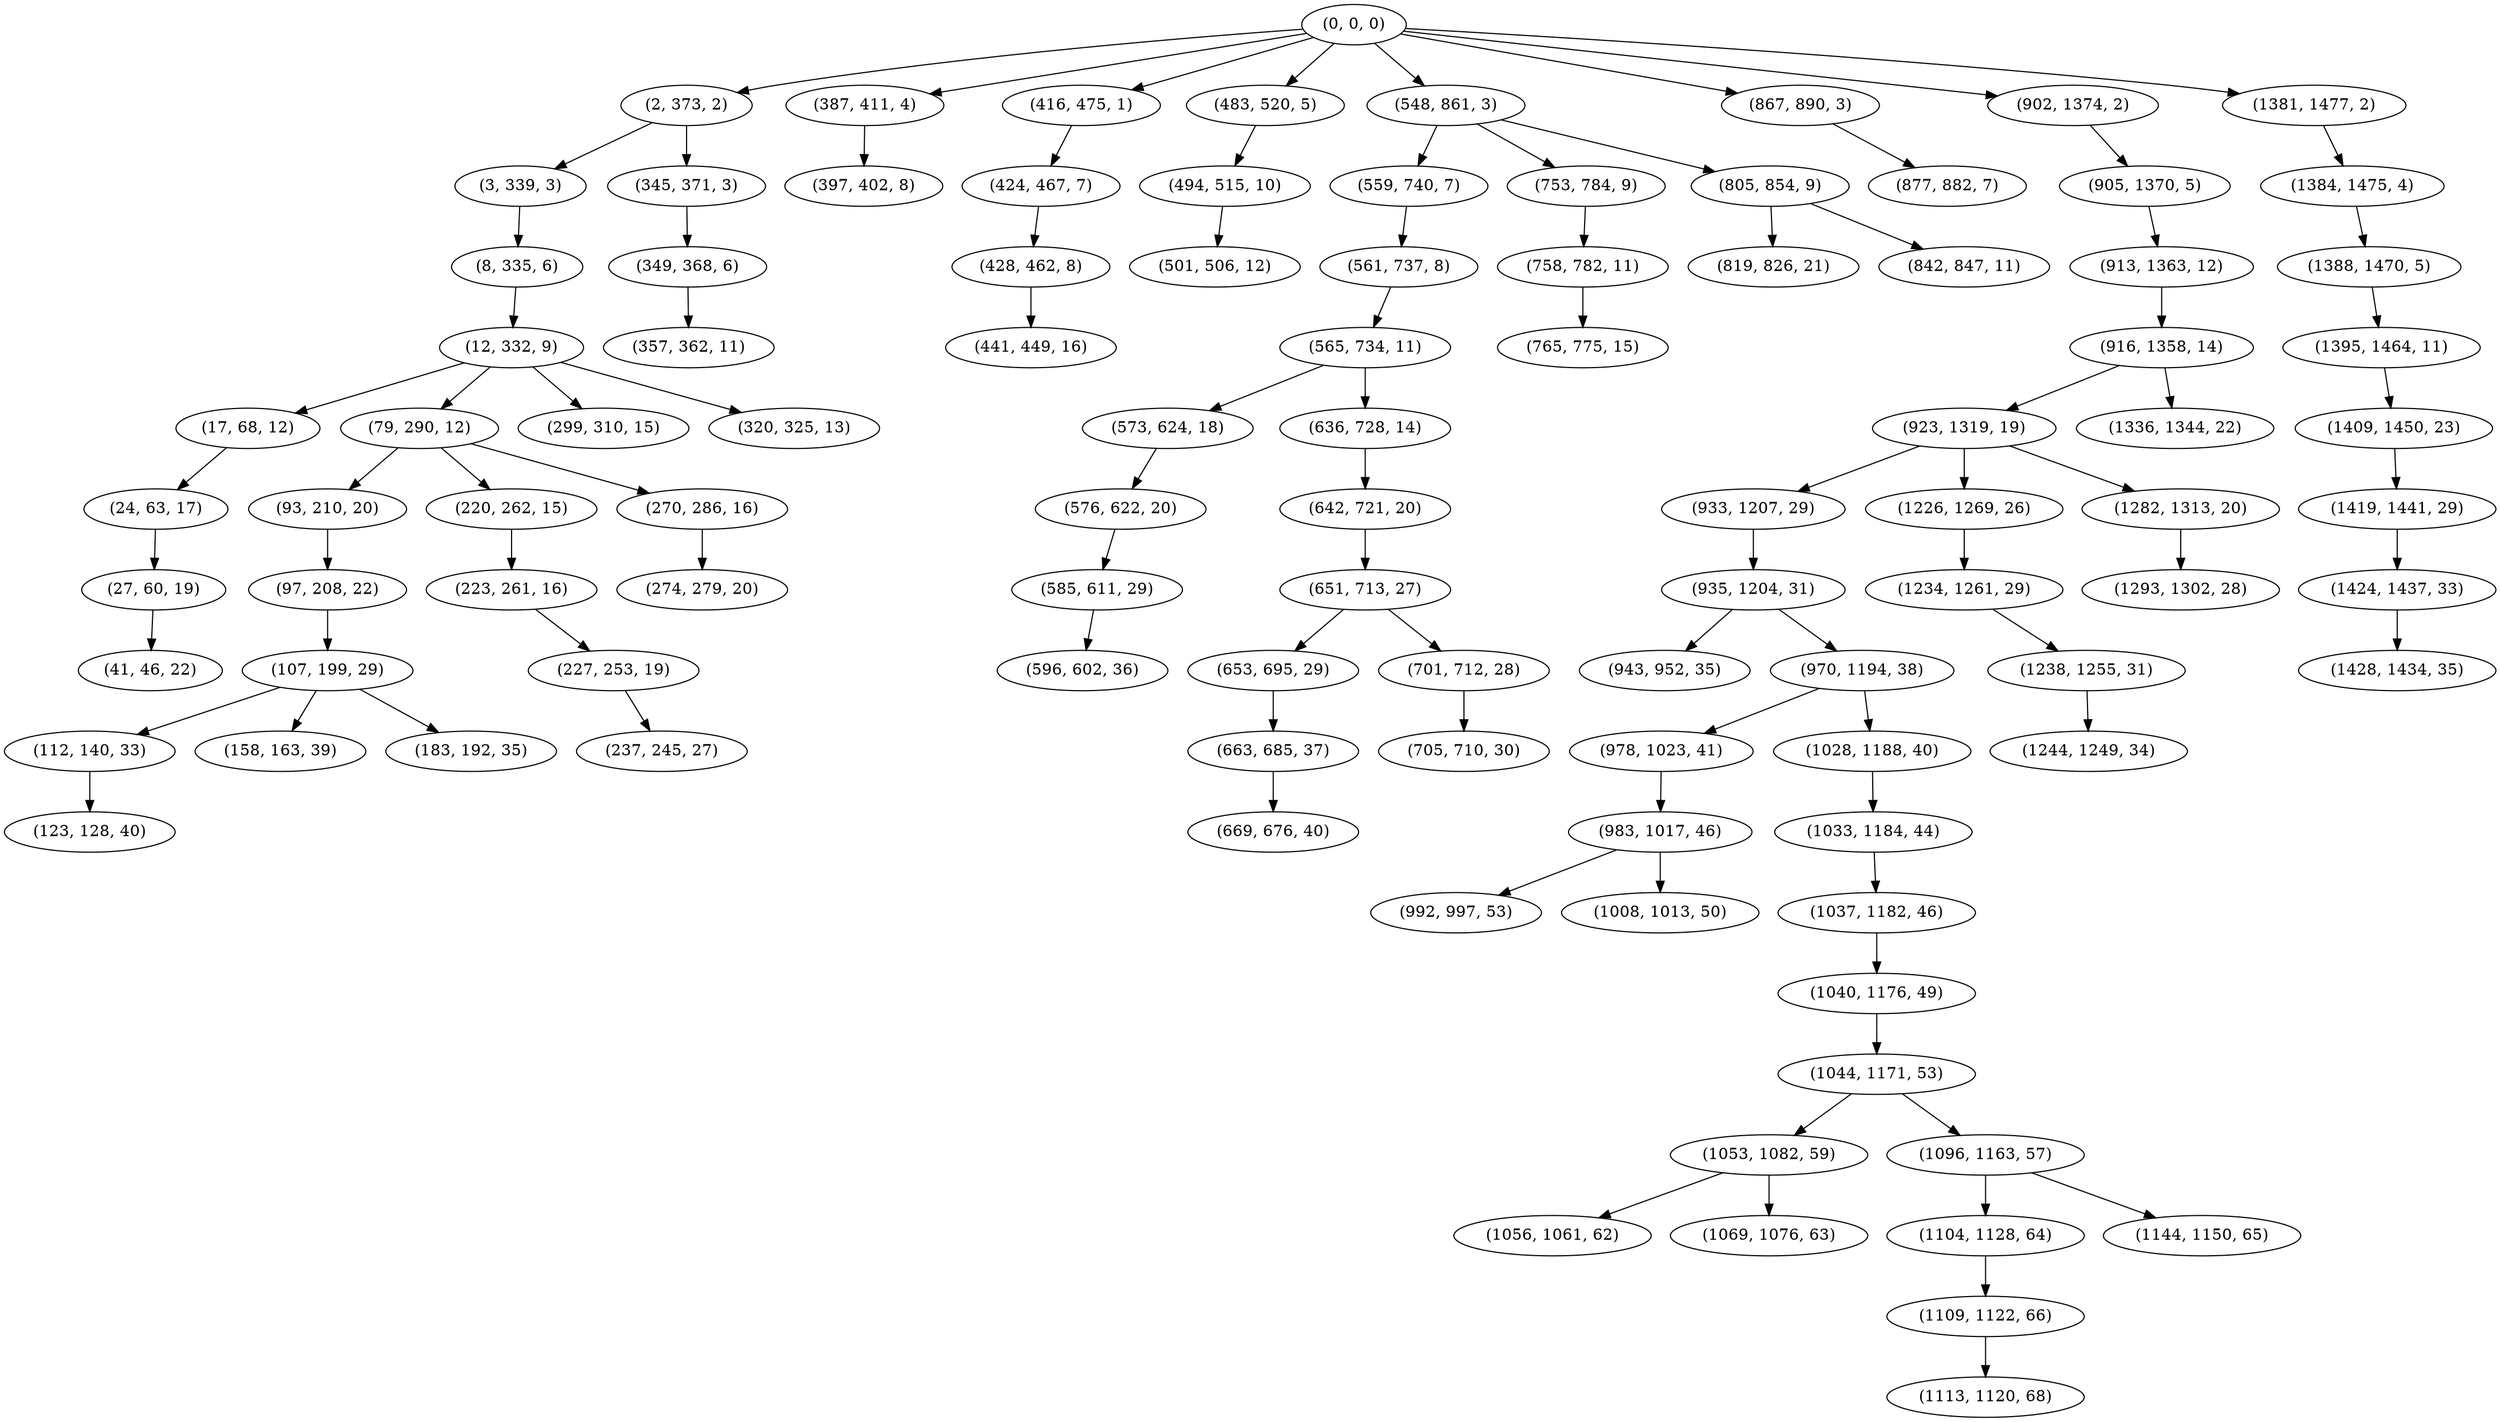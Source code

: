 digraph tree {
    "(0, 0, 0)";
    "(2, 373, 2)";
    "(3, 339, 3)";
    "(8, 335, 6)";
    "(12, 332, 9)";
    "(17, 68, 12)";
    "(24, 63, 17)";
    "(27, 60, 19)";
    "(41, 46, 22)";
    "(79, 290, 12)";
    "(93, 210, 20)";
    "(97, 208, 22)";
    "(107, 199, 29)";
    "(112, 140, 33)";
    "(123, 128, 40)";
    "(158, 163, 39)";
    "(183, 192, 35)";
    "(220, 262, 15)";
    "(223, 261, 16)";
    "(227, 253, 19)";
    "(237, 245, 27)";
    "(270, 286, 16)";
    "(274, 279, 20)";
    "(299, 310, 15)";
    "(320, 325, 13)";
    "(345, 371, 3)";
    "(349, 368, 6)";
    "(357, 362, 11)";
    "(387, 411, 4)";
    "(397, 402, 8)";
    "(416, 475, 1)";
    "(424, 467, 7)";
    "(428, 462, 8)";
    "(441, 449, 16)";
    "(483, 520, 5)";
    "(494, 515, 10)";
    "(501, 506, 12)";
    "(548, 861, 3)";
    "(559, 740, 7)";
    "(561, 737, 8)";
    "(565, 734, 11)";
    "(573, 624, 18)";
    "(576, 622, 20)";
    "(585, 611, 29)";
    "(596, 602, 36)";
    "(636, 728, 14)";
    "(642, 721, 20)";
    "(651, 713, 27)";
    "(653, 695, 29)";
    "(663, 685, 37)";
    "(669, 676, 40)";
    "(701, 712, 28)";
    "(705, 710, 30)";
    "(753, 784, 9)";
    "(758, 782, 11)";
    "(765, 775, 15)";
    "(805, 854, 9)";
    "(819, 826, 21)";
    "(842, 847, 11)";
    "(867, 890, 3)";
    "(877, 882, 7)";
    "(902, 1374, 2)";
    "(905, 1370, 5)";
    "(913, 1363, 12)";
    "(916, 1358, 14)";
    "(923, 1319, 19)";
    "(933, 1207, 29)";
    "(935, 1204, 31)";
    "(943, 952, 35)";
    "(970, 1194, 38)";
    "(978, 1023, 41)";
    "(983, 1017, 46)";
    "(992, 997, 53)";
    "(1008, 1013, 50)";
    "(1028, 1188, 40)";
    "(1033, 1184, 44)";
    "(1037, 1182, 46)";
    "(1040, 1176, 49)";
    "(1044, 1171, 53)";
    "(1053, 1082, 59)";
    "(1056, 1061, 62)";
    "(1069, 1076, 63)";
    "(1096, 1163, 57)";
    "(1104, 1128, 64)";
    "(1109, 1122, 66)";
    "(1113, 1120, 68)";
    "(1144, 1150, 65)";
    "(1226, 1269, 26)";
    "(1234, 1261, 29)";
    "(1238, 1255, 31)";
    "(1244, 1249, 34)";
    "(1282, 1313, 20)";
    "(1293, 1302, 28)";
    "(1336, 1344, 22)";
    "(1381, 1477, 2)";
    "(1384, 1475, 4)";
    "(1388, 1470, 5)";
    "(1395, 1464, 11)";
    "(1409, 1450, 23)";
    "(1419, 1441, 29)";
    "(1424, 1437, 33)";
    "(1428, 1434, 35)";
    "(0, 0, 0)" -> "(2, 373, 2)";
    "(0, 0, 0)" -> "(387, 411, 4)";
    "(0, 0, 0)" -> "(416, 475, 1)";
    "(0, 0, 0)" -> "(483, 520, 5)";
    "(0, 0, 0)" -> "(548, 861, 3)";
    "(0, 0, 0)" -> "(867, 890, 3)";
    "(0, 0, 0)" -> "(902, 1374, 2)";
    "(0, 0, 0)" -> "(1381, 1477, 2)";
    "(2, 373, 2)" -> "(3, 339, 3)";
    "(2, 373, 2)" -> "(345, 371, 3)";
    "(3, 339, 3)" -> "(8, 335, 6)";
    "(8, 335, 6)" -> "(12, 332, 9)";
    "(12, 332, 9)" -> "(17, 68, 12)";
    "(12, 332, 9)" -> "(79, 290, 12)";
    "(12, 332, 9)" -> "(299, 310, 15)";
    "(12, 332, 9)" -> "(320, 325, 13)";
    "(17, 68, 12)" -> "(24, 63, 17)";
    "(24, 63, 17)" -> "(27, 60, 19)";
    "(27, 60, 19)" -> "(41, 46, 22)";
    "(79, 290, 12)" -> "(93, 210, 20)";
    "(79, 290, 12)" -> "(220, 262, 15)";
    "(79, 290, 12)" -> "(270, 286, 16)";
    "(93, 210, 20)" -> "(97, 208, 22)";
    "(97, 208, 22)" -> "(107, 199, 29)";
    "(107, 199, 29)" -> "(112, 140, 33)";
    "(107, 199, 29)" -> "(158, 163, 39)";
    "(107, 199, 29)" -> "(183, 192, 35)";
    "(112, 140, 33)" -> "(123, 128, 40)";
    "(220, 262, 15)" -> "(223, 261, 16)";
    "(223, 261, 16)" -> "(227, 253, 19)";
    "(227, 253, 19)" -> "(237, 245, 27)";
    "(270, 286, 16)" -> "(274, 279, 20)";
    "(345, 371, 3)" -> "(349, 368, 6)";
    "(349, 368, 6)" -> "(357, 362, 11)";
    "(387, 411, 4)" -> "(397, 402, 8)";
    "(416, 475, 1)" -> "(424, 467, 7)";
    "(424, 467, 7)" -> "(428, 462, 8)";
    "(428, 462, 8)" -> "(441, 449, 16)";
    "(483, 520, 5)" -> "(494, 515, 10)";
    "(494, 515, 10)" -> "(501, 506, 12)";
    "(548, 861, 3)" -> "(559, 740, 7)";
    "(548, 861, 3)" -> "(753, 784, 9)";
    "(548, 861, 3)" -> "(805, 854, 9)";
    "(559, 740, 7)" -> "(561, 737, 8)";
    "(561, 737, 8)" -> "(565, 734, 11)";
    "(565, 734, 11)" -> "(573, 624, 18)";
    "(565, 734, 11)" -> "(636, 728, 14)";
    "(573, 624, 18)" -> "(576, 622, 20)";
    "(576, 622, 20)" -> "(585, 611, 29)";
    "(585, 611, 29)" -> "(596, 602, 36)";
    "(636, 728, 14)" -> "(642, 721, 20)";
    "(642, 721, 20)" -> "(651, 713, 27)";
    "(651, 713, 27)" -> "(653, 695, 29)";
    "(651, 713, 27)" -> "(701, 712, 28)";
    "(653, 695, 29)" -> "(663, 685, 37)";
    "(663, 685, 37)" -> "(669, 676, 40)";
    "(701, 712, 28)" -> "(705, 710, 30)";
    "(753, 784, 9)" -> "(758, 782, 11)";
    "(758, 782, 11)" -> "(765, 775, 15)";
    "(805, 854, 9)" -> "(819, 826, 21)";
    "(805, 854, 9)" -> "(842, 847, 11)";
    "(867, 890, 3)" -> "(877, 882, 7)";
    "(902, 1374, 2)" -> "(905, 1370, 5)";
    "(905, 1370, 5)" -> "(913, 1363, 12)";
    "(913, 1363, 12)" -> "(916, 1358, 14)";
    "(916, 1358, 14)" -> "(923, 1319, 19)";
    "(916, 1358, 14)" -> "(1336, 1344, 22)";
    "(923, 1319, 19)" -> "(933, 1207, 29)";
    "(923, 1319, 19)" -> "(1226, 1269, 26)";
    "(923, 1319, 19)" -> "(1282, 1313, 20)";
    "(933, 1207, 29)" -> "(935, 1204, 31)";
    "(935, 1204, 31)" -> "(943, 952, 35)";
    "(935, 1204, 31)" -> "(970, 1194, 38)";
    "(970, 1194, 38)" -> "(978, 1023, 41)";
    "(970, 1194, 38)" -> "(1028, 1188, 40)";
    "(978, 1023, 41)" -> "(983, 1017, 46)";
    "(983, 1017, 46)" -> "(992, 997, 53)";
    "(983, 1017, 46)" -> "(1008, 1013, 50)";
    "(1028, 1188, 40)" -> "(1033, 1184, 44)";
    "(1033, 1184, 44)" -> "(1037, 1182, 46)";
    "(1037, 1182, 46)" -> "(1040, 1176, 49)";
    "(1040, 1176, 49)" -> "(1044, 1171, 53)";
    "(1044, 1171, 53)" -> "(1053, 1082, 59)";
    "(1044, 1171, 53)" -> "(1096, 1163, 57)";
    "(1053, 1082, 59)" -> "(1056, 1061, 62)";
    "(1053, 1082, 59)" -> "(1069, 1076, 63)";
    "(1096, 1163, 57)" -> "(1104, 1128, 64)";
    "(1096, 1163, 57)" -> "(1144, 1150, 65)";
    "(1104, 1128, 64)" -> "(1109, 1122, 66)";
    "(1109, 1122, 66)" -> "(1113, 1120, 68)";
    "(1226, 1269, 26)" -> "(1234, 1261, 29)";
    "(1234, 1261, 29)" -> "(1238, 1255, 31)";
    "(1238, 1255, 31)" -> "(1244, 1249, 34)";
    "(1282, 1313, 20)" -> "(1293, 1302, 28)";
    "(1381, 1477, 2)" -> "(1384, 1475, 4)";
    "(1384, 1475, 4)" -> "(1388, 1470, 5)";
    "(1388, 1470, 5)" -> "(1395, 1464, 11)";
    "(1395, 1464, 11)" -> "(1409, 1450, 23)";
    "(1409, 1450, 23)" -> "(1419, 1441, 29)";
    "(1419, 1441, 29)" -> "(1424, 1437, 33)";
    "(1424, 1437, 33)" -> "(1428, 1434, 35)";
}
